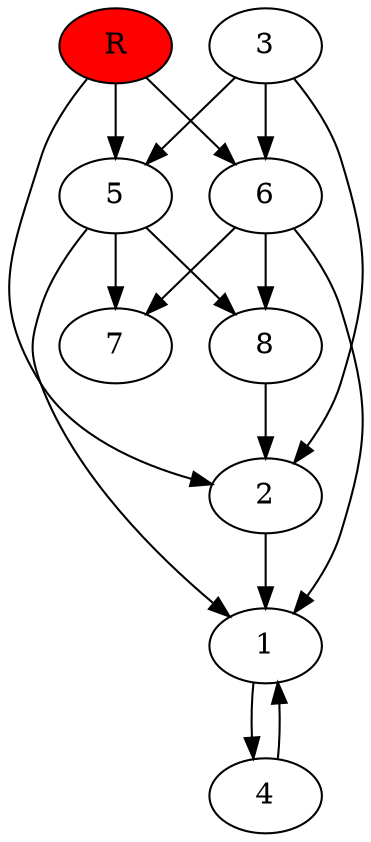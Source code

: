 digraph prb6871 {
	1
	2
	3
	4
	5
	6
	7
	8
	R [fillcolor="#ff0000" style=filled]
	1 -> 4
	2 -> 1
	3 -> 2
	3 -> 5
	3 -> 6
	4 -> 1
	5 -> 1
	5 -> 7
	5 -> 8
	6 -> 1
	6 -> 7
	6 -> 8
	8 -> 2
	R -> 2
	R -> 5
	R -> 6
}
